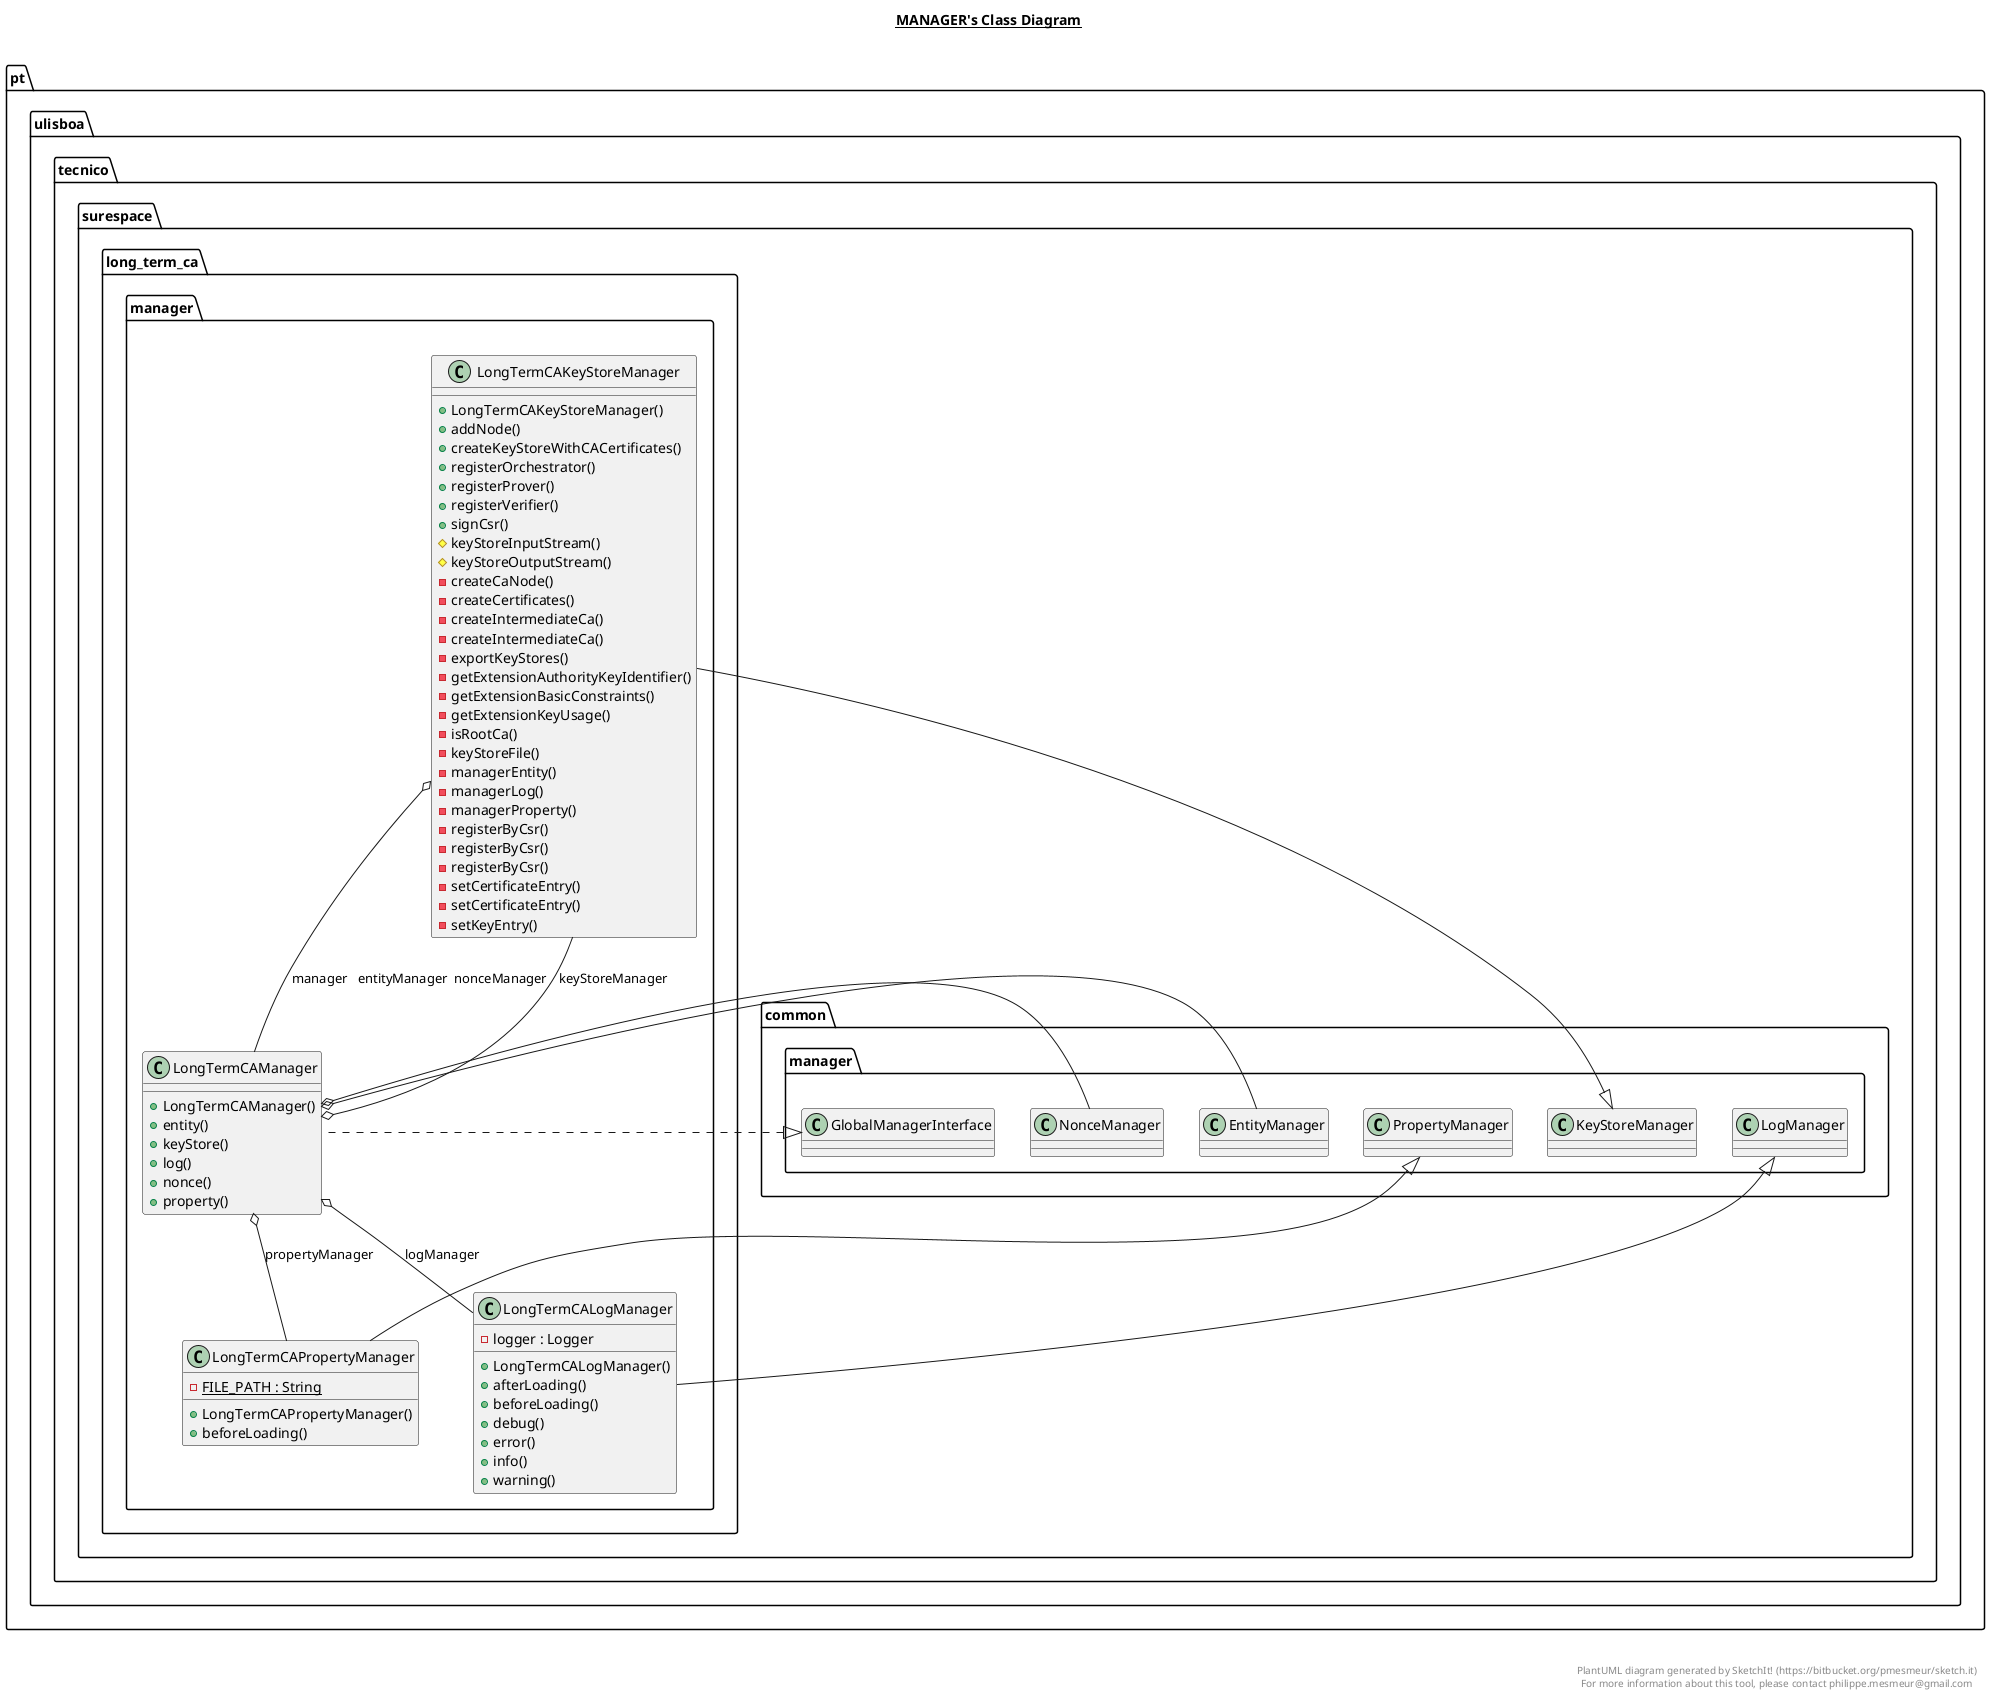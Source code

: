 @startuml

title __MANAGER's Class Diagram__\n

  namespace pt.ulisboa.tecnico.surespace.long_term_ca {
    namespace manager {
      class pt.ulisboa.tecnico.surespace.long_term_ca.manager.LongTermCAKeyStoreManager {
          + LongTermCAKeyStoreManager()
          + addNode()
          + createKeyStoreWithCACertificates()
          + registerOrchestrator()
          + registerProver()
          + registerVerifier()
          + signCsr()
          # keyStoreInputStream()
          # keyStoreOutputStream()
          - createCaNode()
          - createCertificates()
          - createIntermediateCa()
          - createIntermediateCa()
          - exportKeyStores()
          - getExtensionAuthorityKeyIdentifier()
          - getExtensionBasicConstraints()
          - getExtensionKeyUsage()
          - isRootCa()
          - keyStoreFile()
          - managerEntity()
          - managerLog()
          - managerProperty()
          - registerByCsr()
          - registerByCsr()
          - registerByCsr()
          - setCertificateEntry()
          - setCertificateEntry()
          - setKeyEntry()
      }
    }
  }
  

  namespace pt.ulisboa.tecnico.surespace.long_term_ca {
    namespace manager {
      class pt.ulisboa.tecnico.surespace.long_term_ca.manager.LongTermCALogManager {
          - logger : Logger
          + LongTermCALogManager()
          + afterLoading()
          + beforeLoading()
          + debug()
          + error()
          + info()
          + warning()
      }
    }
  }
  

  namespace pt.ulisboa.tecnico.surespace.long_term_ca {
    namespace manager {
      class pt.ulisboa.tecnico.surespace.long_term_ca.manager.LongTermCAManager {
          + LongTermCAManager()
          + entity()
          + keyStore()
          + log()
          + nonce()
          + property()
      }
    }
  }
  

  namespace pt.ulisboa.tecnico.surespace.long_term_ca {
    namespace manager {
      class pt.ulisboa.tecnico.surespace.long_term_ca.manager.LongTermCAPropertyManager {
          {static} - FILE_PATH : String
          + LongTermCAPropertyManager()
          + beforeLoading()
      }
    }
  }
  

  pt.ulisboa.tecnico.surespace.long_term_ca.manager.LongTermCAKeyStoreManager -up-|> pt.ulisboa.tecnico.surespace.common.manager.KeyStoreManager
  pt.ulisboa.tecnico.surespace.long_term_ca.manager.LongTermCAKeyStoreManager o-- pt.ulisboa.tecnico.surespace.long_term_ca.manager.LongTermCAManager : manager
  pt.ulisboa.tecnico.surespace.long_term_ca.manager.LongTermCALogManager -up-|> pt.ulisboa.tecnico.surespace.common.manager.LogManager
  pt.ulisboa.tecnico.surespace.long_term_ca.manager.LongTermCAManager .up.|> pt.ulisboa.tecnico.surespace.common.manager.GlobalManagerInterface
  pt.ulisboa.tecnico.surespace.long_term_ca.manager.LongTermCAManager o-- pt.ulisboa.tecnico.surespace.common.manager.EntityManager : entityManager
  pt.ulisboa.tecnico.surespace.long_term_ca.manager.LongTermCAManager o-- pt.ulisboa.tecnico.surespace.long_term_ca.manager.LongTermCAKeyStoreManager : keyStoreManager
  pt.ulisboa.tecnico.surespace.long_term_ca.manager.LongTermCAManager o-- pt.ulisboa.tecnico.surespace.long_term_ca.manager.LongTermCALogManager : logManager
  pt.ulisboa.tecnico.surespace.long_term_ca.manager.LongTermCAManager o-- pt.ulisboa.tecnico.surespace.common.manager.NonceManager : nonceManager
  pt.ulisboa.tecnico.surespace.long_term_ca.manager.LongTermCAManager o-- pt.ulisboa.tecnico.surespace.long_term_ca.manager.LongTermCAPropertyManager : propertyManager
  pt.ulisboa.tecnico.surespace.long_term_ca.manager.LongTermCAPropertyManager -up-|> pt.ulisboa.tecnico.surespace.common.manager.PropertyManager


right footer


PlantUML diagram generated by SketchIt! (https://bitbucket.org/pmesmeur/sketch.it)
For more information about this tool, please contact philippe.mesmeur@gmail.com
endfooter

@enduml
